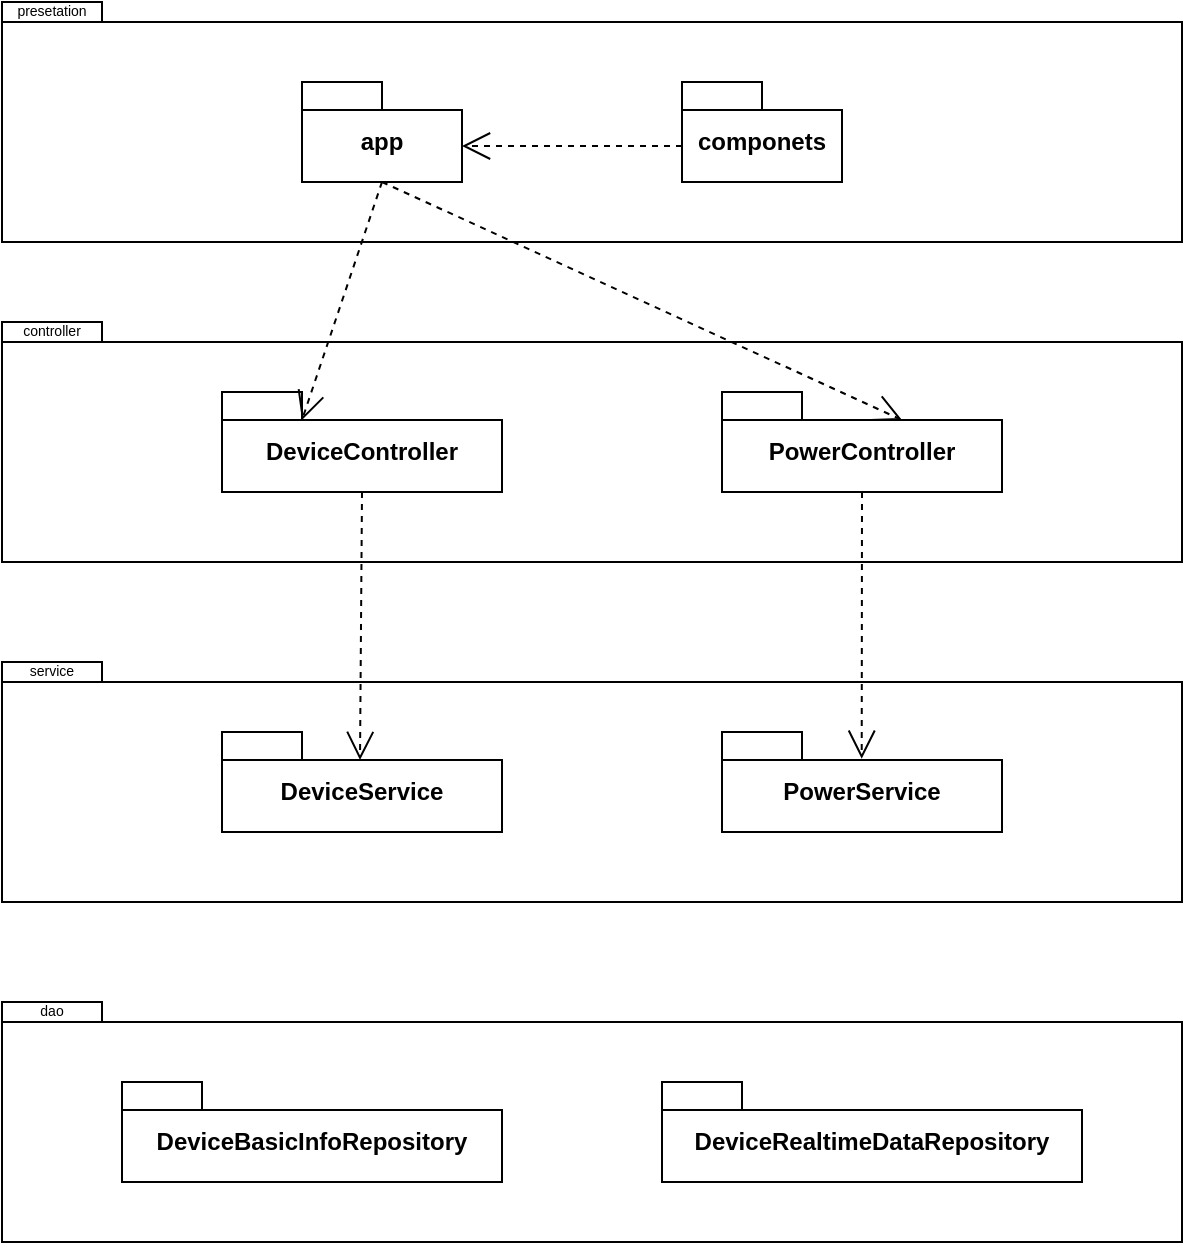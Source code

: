 <mxfile version="26.2.14">
  <diagram name="第 1 页" id="zv9jVuwXzwsgYas8b95U">
    <mxGraphModel dx="1040" dy="608" grid="1" gridSize="10" guides="1" tooltips="1" connect="1" arrows="1" fold="1" page="1" pageScale="1" pageWidth="827" pageHeight="1169" math="0" shadow="0">
      <root>
        <mxCell id="0" />
        <mxCell id="1" parent="0" />
        <mxCell id="kNfIhQ50q1yCch20xD6w-1" value="" style="shape=folder;fontStyle=1;spacingTop=10;tabWidth=50;tabHeight=10;tabPosition=left;html=1;whiteSpace=wrap;" vertex="1" parent="1">
          <mxGeometry x="140" y="70" width="590" height="120" as="geometry" />
        </mxCell>
        <mxCell id="kNfIhQ50q1yCch20xD6w-2" value="app" style="shape=folder;fontStyle=1;spacingTop=10;tabWidth=40;tabHeight=14;tabPosition=left;html=1;whiteSpace=wrap;" vertex="1" parent="1">
          <mxGeometry x="290" y="110" width="80" height="50" as="geometry" />
        </mxCell>
        <mxCell id="kNfIhQ50q1yCch20xD6w-3" value="componets" style="shape=folder;fontStyle=1;spacingTop=10;tabWidth=40;tabHeight=14;tabPosition=left;html=1;whiteSpace=wrap;" vertex="1" parent="1">
          <mxGeometry x="480" y="110" width="80" height="50" as="geometry" />
        </mxCell>
        <mxCell id="kNfIhQ50q1yCch20xD6w-4" value="" style="endArrow=open;endSize=12;dashed=1;html=1;rounded=0;entryX=0;entryY=0;entryDx=80;entryDy=32;entryPerimeter=0;exitX=0;exitY=0;exitDx=0;exitDy=32;exitPerimeter=0;" edge="1" parent="1" source="kNfIhQ50q1yCch20xD6w-3" target="kNfIhQ50q1yCch20xD6w-2">
          <mxGeometry width="160" relative="1" as="geometry">
            <mxPoint x="280" y="290" as="sourcePoint" />
            <mxPoint x="440" y="290" as="targetPoint" />
          </mxGeometry>
        </mxCell>
        <mxCell id="kNfIhQ50q1yCch20xD6w-5" value="presetation" style="text;html=1;align=center;verticalAlign=middle;whiteSpace=wrap;rounded=0;fontSize=7;" vertex="1" parent="1">
          <mxGeometry x="150" y="70" width="30" height="10" as="geometry" />
        </mxCell>
        <mxCell id="kNfIhQ50q1yCch20xD6w-6" value="" style="shape=folder;fontStyle=1;spacingTop=10;tabWidth=50;tabHeight=10;tabPosition=left;html=1;whiteSpace=wrap;" vertex="1" parent="1">
          <mxGeometry x="140" y="230" width="590" height="120" as="geometry" />
        </mxCell>
        <mxCell id="kNfIhQ50q1yCch20xD6w-7" value="controller" style="text;html=1;align=center;verticalAlign=middle;whiteSpace=wrap;rounded=0;fontSize=7;" vertex="1" parent="1">
          <mxGeometry x="150" y="230" width="30" height="10" as="geometry" />
        </mxCell>
        <mxCell id="kNfIhQ50q1yCch20xD6w-8" value="DeviceController" style="shape=folder;fontStyle=1;spacingTop=10;tabWidth=40;tabHeight=14;tabPosition=left;html=1;whiteSpace=wrap;" vertex="1" parent="1">
          <mxGeometry x="250" y="265" width="140" height="50" as="geometry" />
        </mxCell>
        <mxCell id="kNfIhQ50q1yCch20xD6w-10" value="PowerController" style="shape=folder;fontStyle=1;spacingTop=10;tabWidth=40;tabHeight=14;tabPosition=left;html=1;whiteSpace=wrap;" vertex="1" parent="1">
          <mxGeometry x="500" y="265" width="140" height="50" as="geometry" />
        </mxCell>
        <mxCell id="kNfIhQ50q1yCch20xD6w-11" value="" style="endArrow=open;endSize=12;dashed=1;html=1;rounded=0;entryX=0;entryY=0;entryDx=40;entryDy=14;entryPerimeter=0;exitX=0.5;exitY=1;exitDx=0;exitDy=0;exitPerimeter=0;" edge="1" parent="1" source="kNfIhQ50q1yCch20xD6w-2" target="kNfIhQ50q1yCch20xD6w-8">
          <mxGeometry width="160" relative="1" as="geometry">
            <mxPoint x="490" y="152" as="sourcePoint" />
            <mxPoint x="380" y="152" as="targetPoint" />
          </mxGeometry>
        </mxCell>
        <mxCell id="kNfIhQ50q1yCch20xD6w-12" value="" style="endArrow=open;endSize=12;dashed=1;html=1;rounded=0;entryX=0;entryY=0;entryDx=90;entryDy=14;entryPerimeter=0;exitX=0.5;exitY=1;exitDx=0;exitDy=0;exitPerimeter=0;" edge="1" parent="1" source="kNfIhQ50q1yCch20xD6w-2" target="kNfIhQ50q1yCch20xD6w-10">
          <mxGeometry width="160" relative="1" as="geometry">
            <mxPoint x="330" y="162" as="sourcePoint" />
            <mxPoint x="390" y="162" as="targetPoint" />
          </mxGeometry>
        </mxCell>
        <mxCell id="kNfIhQ50q1yCch20xD6w-13" value="" style="shape=folder;fontStyle=1;spacingTop=10;tabWidth=50;tabHeight=10;tabPosition=left;html=1;whiteSpace=wrap;" vertex="1" parent="1">
          <mxGeometry x="140" y="400" width="590" height="120" as="geometry" />
        </mxCell>
        <mxCell id="kNfIhQ50q1yCch20xD6w-14" value="DeviceService" style="shape=folder;fontStyle=1;spacingTop=10;tabWidth=40;tabHeight=14;tabPosition=left;html=1;whiteSpace=wrap;" vertex="1" parent="1">
          <mxGeometry x="250" y="435" width="140" height="50" as="geometry" />
        </mxCell>
        <mxCell id="kNfIhQ50q1yCch20xD6w-15" value="PowerService" style="shape=folder;fontStyle=1;spacingTop=10;tabWidth=40;tabHeight=14;tabPosition=left;html=1;whiteSpace=wrap;" vertex="1" parent="1">
          <mxGeometry x="500" y="435" width="140" height="50" as="geometry" />
        </mxCell>
        <mxCell id="kNfIhQ50q1yCch20xD6w-16" value="service" style="text;html=1;align=center;verticalAlign=middle;whiteSpace=wrap;rounded=0;fontSize=7;" vertex="1" parent="1">
          <mxGeometry x="150" y="400" width="30" height="10" as="geometry" />
        </mxCell>
        <mxCell id="kNfIhQ50q1yCch20xD6w-17" value="" style="endArrow=open;endSize=12;dashed=1;html=1;rounded=0;exitX=0.5;exitY=1;exitDx=0;exitDy=0;exitPerimeter=0;" edge="1" parent="1" source="kNfIhQ50q1yCch20xD6w-8">
          <mxGeometry width="160" relative="1" as="geometry">
            <mxPoint x="340" y="170" as="sourcePoint" />
            <mxPoint x="319" y="449" as="targetPoint" />
          </mxGeometry>
        </mxCell>
        <mxCell id="kNfIhQ50q1yCch20xD6w-18" value="" style="endArrow=open;endSize=12;dashed=1;html=1;rounded=0;exitX=0.5;exitY=1;exitDx=0;exitDy=0;exitPerimeter=0;entryX=0.499;entryY=0.267;entryDx=0;entryDy=0;entryPerimeter=0;" edge="1" parent="1" source="kNfIhQ50q1yCch20xD6w-10" target="kNfIhQ50q1yCch20xD6w-15">
          <mxGeometry width="160" relative="1" as="geometry">
            <mxPoint x="330" y="325" as="sourcePoint" />
            <mxPoint x="329" y="459" as="targetPoint" />
          </mxGeometry>
        </mxCell>
        <mxCell id="kNfIhQ50q1yCch20xD6w-19" value="" style="shape=folder;fontStyle=1;spacingTop=10;tabWidth=50;tabHeight=10;tabPosition=left;html=1;whiteSpace=wrap;" vertex="1" parent="1">
          <mxGeometry x="140" y="570" width="590" height="120" as="geometry" />
        </mxCell>
        <mxCell id="kNfIhQ50q1yCch20xD6w-20" value="dao" style="text;html=1;align=center;verticalAlign=middle;whiteSpace=wrap;rounded=0;fontSize=7;" vertex="1" parent="1">
          <mxGeometry x="150" y="570" width="30" height="10" as="geometry" />
        </mxCell>
        <mxCell id="kNfIhQ50q1yCch20xD6w-21" value="DeviceBasicInfoRepository" style="shape=folder;fontStyle=1;spacingTop=10;tabWidth=40;tabHeight=14;tabPosition=left;html=1;whiteSpace=wrap;" vertex="1" parent="1">
          <mxGeometry x="200" y="610" width="190" height="50" as="geometry" />
        </mxCell>
        <mxCell id="kNfIhQ50q1yCch20xD6w-23" value="DeviceRealtimeDataRepository" style="shape=folder;fontStyle=1;spacingTop=10;tabWidth=40;tabHeight=14;tabPosition=left;html=1;whiteSpace=wrap;" vertex="1" parent="1">
          <mxGeometry x="470" y="610" width="210" height="50" as="geometry" />
        </mxCell>
      </root>
    </mxGraphModel>
  </diagram>
</mxfile>

